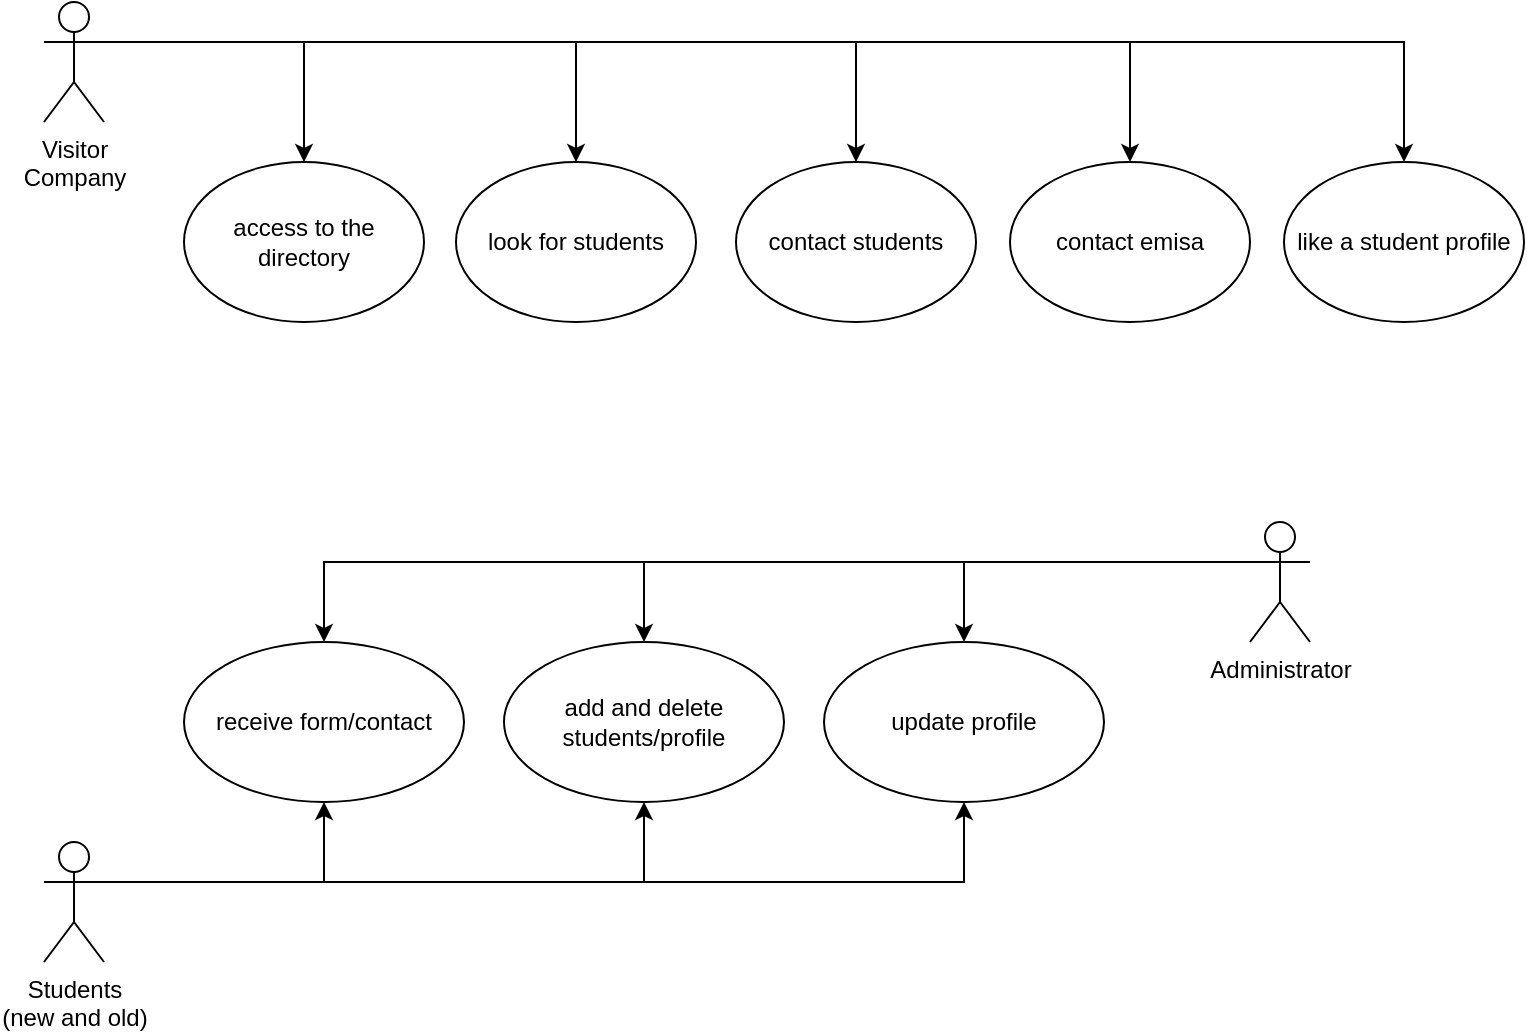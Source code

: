 <mxfile version="24.8.3">
  <diagram name="Page-1" id="lkaQQm8wlJR-6-mVNlB-">
    <mxGraphModel dx="1434" dy="761" grid="1" gridSize="10" guides="1" tooltips="1" connect="1" arrows="1" fold="1" page="1" pageScale="1" pageWidth="827" pageHeight="1169" math="0" shadow="0">
      <root>
        <mxCell id="0" />
        <mxCell id="1" parent="0" />
        <mxCell id="zFpu8qE0W1egqKPuqhcQ-36" style="edgeStyle=orthogonalEdgeStyle;rounded=0;orthogonalLoop=1;jettySize=auto;html=1;exitX=1;exitY=0.333;exitDx=0;exitDy=0;exitPerimeter=0;entryX=0.5;entryY=0;entryDx=0;entryDy=0;" parent="1" source="zFpu8qE0W1egqKPuqhcQ-1" target="zFpu8qE0W1egqKPuqhcQ-4" edge="1">
          <mxGeometry relative="1" as="geometry" />
        </mxCell>
        <mxCell id="zFpu8qE0W1egqKPuqhcQ-37" style="edgeStyle=orthogonalEdgeStyle;rounded=0;orthogonalLoop=1;jettySize=auto;html=1;exitX=1;exitY=0.333;exitDx=0;exitDy=0;exitPerimeter=0;entryX=0.5;entryY=0;entryDx=0;entryDy=0;" parent="1" source="zFpu8qE0W1egqKPuqhcQ-1" target="zFpu8qE0W1egqKPuqhcQ-7" edge="1">
          <mxGeometry relative="1" as="geometry" />
        </mxCell>
        <mxCell id="zFpu8qE0W1egqKPuqhcQ-38" style="edgeStyle=orthogonalEdgeStyle;rounded=0;orthogonalLoop=1;jettySize=auto;html=1;exitX=1;exitY=0.333;exitDx=0;exitDy=0;exitPerimeter=0;entryX=0.5;entryY=0;entryDx=0;entryDy=0;" parent="1" source="zFpu8qE0W1egqKPuqhcQ-1" target="zFpu8qE0W1egqKPuqhcQ-10" edge="1">
          <mxGeometry relative="1" as="geometry" />
        </mxCell>
        <mxCell id="zFpu8qE0W1egqKPuqhcQ-39" style="edgeStyle=orthogonalEdgeStyle;rounded=0;orthogonalLoop=1;jettySize=auto;html=1;exitX=1;exitY=0.333;exitDx=0;exitDy=0;exitPerimeter=0;entryX=0.5;entryY=0;entryDx=0;entryDy=0;" parent="1" source="zFpu8qE0W1egqKPuqhcQ-1" target="zFpu8qE0W1egqKPuqhcQ-12" edge="1">
          <mxGeometry relative="1" as="geometry" />
        </mxCell>
        <mxCell id="zFpu8qE0W1egqKPuqhcQ-50" style="edgeStyle=orthogonalEdgeStyle;rounded=0;orthogonalLoop=1;jettySize=auto;html=1;exitX=1;exitY=0.333;exitDx=0;exitDy=0;exitPerimeter=0;entryX=0.5;entryY=0;entryDx=0;entryDy=0;" parent="1" source="zFpu8qE0W1egqKPuqhcQ-1" target="zFpu8qE0W1egqKPuqhcQ-49" edge="1">
          <mxGeometry relative="1" as="geometry" />
        </mxCell>
        <mxCell id="zFpu8qE0W1egqKPuqhcQ-1" value="&lt;div&gt;Visitor&lt;/div&gt;&lt;div&gt;Company&lt;br&gt;&lt;/div&gt;" style="shape=umlActor;verticalLabelPosition=bottom;verticalAlign=top;html=1;" parent="1" vertex="1">
          <mxGeometry x="40" y="40" width="30" height="60" as="geometry" />
        </mxCell>
        <mxCell id="zFpu8qE0W1egqKPuqhcQ-4" value="access to the directory" style="ellipse;whiteSpace=wrap;html=1;" parent="1" vertex="1">
          <mxGeometry x="110" y="120" width="120" height="80" as="geometry" />
        </mxCell>
        <mxCell id="zFpu8qE0W1egqKPuqhcQ-7" value="look for students" style="ellipse;whiteSpace=wrap;html=1;" parent="1" vertex="1">
          <mxGeometry x="246" y="120" width="120" height="80" as="geometry" />
        </mxCell>
        <mxCell id="zFpu8qE0W1egqKPuqhcQ-10" value="contact students" style="ellipse;whiteSpace=wrap;html=1;" parent="1" vertex="1">
          <mxGeometry x="386" y="120" width="120" height="80" as="geometry" />
        </mxCell>
        <mxCell id="zFpu8qE0W1egqKPuqhcQ-12" value="contact emisa" style="ellipse;whiteSpace=wrap;html=1;" parent="1" vertex="1">
          <mxGeometry x="523" y="120" width="120" height="80" as="geometry" />
        </mxCell>
        <mxCell id="zFpu8qE0W1egqKPuqhcQ-41" style="edgeStyle=orthogonalEdgeStyle;rounded=0;orthogonalLoop=1;jettySize=auto;html=1;exitX=0;exitY=0.333;exitDx=0;exitDy=0;exitPerimeter=0;entryX=0.5;entryY=0;entryDx=0;entryDy=0;" parent="1" source="zFpu8qE0W1egqKPuqhcQ-20" target="zFpu8qE0W1egqKPuqhcQ-29" edge="1">
          <mxGeometry relative="1" as="geometry" />
        </mxCell>
        <mxCell id="zFpu8qE0W1egqKPuqhcQ-42" style="edgeStyle=orthogonalEdgeStyle;rounded=0;orthogonalLoop=1;jettySize=auto;html=1;exitX=0;exitY=0.333;exitDx=0;exitDy=0;exitPerimeter=0;entryX=0.5;entryY=0;entryDx=0;entryDy=0;" parent="1" source="zFpu8qE0W1egqKPuqhcQ-20" target="zFpu8qE0W1egqKPuqhcQ-22" edge="1">
          <mxGeometry relative="1" as="geometry" />
        </mxCell>
        <mxCell id="zFpu8qE0W1egqKPuqhcQ-52" style="edgeStyle=orthogonalEdgeStyle;rounded=0;orthogonalLoop=1;jettySize=auto;html=1;exitX=0;exitY=0.333;exitDx=0;exitDy=0;exitPerimeter=0;entryX=0.5;entryY=0;entryDx=0;entryDy=0;" parent="1" source="zFpu8qE0W1egqKPuqhcQ-20" target="zFpu8qE0W1egqKPuqhcQ-51" edge="1">
          <mxGeometry relative="1" as="geometry" />
        </mxCell>
        <mxCell id="zFpu8qE0W1egqKPuqhcQ-20" value="Administrator" style="shape=umlActor;verticalLabelPosition=bottom;verticalAlign=top;html=1;" parent="1" vertex="1">
          <mxGeometry x="643" y="300" width="30" height="60" as="geometry" />
        </mxCell>
        <mxCell id="zFpu8qE0W1egqKPuqhcQ-22" value="receive form/contact" style="ellipse;whiteSpace=wrap;html=1;" parent="1" vertex="1">
          <mxGeometry x="110" y="360" width="140" height="80" as="geometry" />
        </mxCell>
        <mxCell id="zFpu8qE0W1egqKPuqhcQ-44" style="edgeStyle=orthogonalEdgeStyle;rounded=0;orthogonalLoop=1;jettySize=auto;html=1;exitX=1;exitY=0.333;exitDx=0;exitDy=0;exitPerimeter=0;entryX=0.5;entryY=1;entryDx=0;entryDy=0;" parent="1" source="zFpu8qE0W1egqKPuqhcQ-27" target="zFpu8qE0W1egqKPuqhcQ-22" edge="1">
          <mxGeometry relative="1" as="geometry" />
        </mxCell>
        <mxCell id="zFpu8qE0W1egqKPuqhcQ-46" style="edgeStyle=orthogonalEdgeStyle;rounded=0;orthogonalLoop=1;jettySize=auto;html=1;exitX=1;exitY=0.333;exitDx=0;exitDy=0;exitPerimeter=0;entryX=0.5;entryY=1;entryDx=0;entryDy=0;" parent="1" source="zFpu8qE0W1egqKPuqhcQ-27" target="zFpu8qE0W1egqKPuqhcQ-29" edge="1">
          <mxGeometry relative="1" as="geometry" />
        </mxCell>
        <mxCell id="zFpu8qE0W1egqKPuqhcQ-53" style="edgeStyle=orthogonalEdgeStyle;rounded=0;orthogonalLoop=1;jettySize=auto;html=1;exitX=1;exitY=0.333;exitDx=0;exitDy=0;exitPerimeter=0;entryX=0.5;entryY=1;entryDx=0;entryDy=0;" parent="1" source="zFpu8qE0W1egqKPuqhcQ-27" target="zFpu8qE0W1egqKPuqhcQ-51" edge="1">
          <mxGeometry relative="1" as="geometry" />
        </mxCell>
        <mxCell id="zFpu8qE0W1egqKPuqhcQ-27" value="Students&lt;br&gt;&lt;div&gt;(new and old) &lt;br&gt;&lt;/div&gt;" style="shape=umlActor;verticalLabelPosition=bottom;verticalAlign=top;html=1;" parent="1" vertex="1">
          <mxGeometry x="40" y="460" width="30" height="60" as="geometry" />
        </mxCell>
        <mxCell id="zFpu8qE0W1egqKPuqhcQ-29" value="&lt;div&gt;add and delete&lt;br&gt;students/profile&lt;/div&gt;" style="ellipse;whiteSpace=wrap;html=1;verticalAlign=middle;" parent="1" vertex="1">
          <mxGeometry x="270" y="360" width="140" height="80" as="geometry" />
        </mxCell>
        <mxCell id="zFpu8qE0W1egqKPuqhcQ-49" value="like a student profile" style="ellipse;whiteSpace=wrap;html=1;" parent="1" vertex="1">
          <mxGeometry x="660" y="120" width="120" height="80" as="geometry" />
        </mxCell>
        <mxCell id="zFpu8qE0W1egqKPuqhcQ-51" value="update profile" style="ellipse;whiteSpace=wrap;html=1;verticalAlign=middle;" parent="1" vertex="1">
          <mxGeometry x="430" y="360" width="140" height="80" as="geometry" />
        </mxCell>
      </root>
    </mxGraphModel>
  </diagram>
</mxfile>
